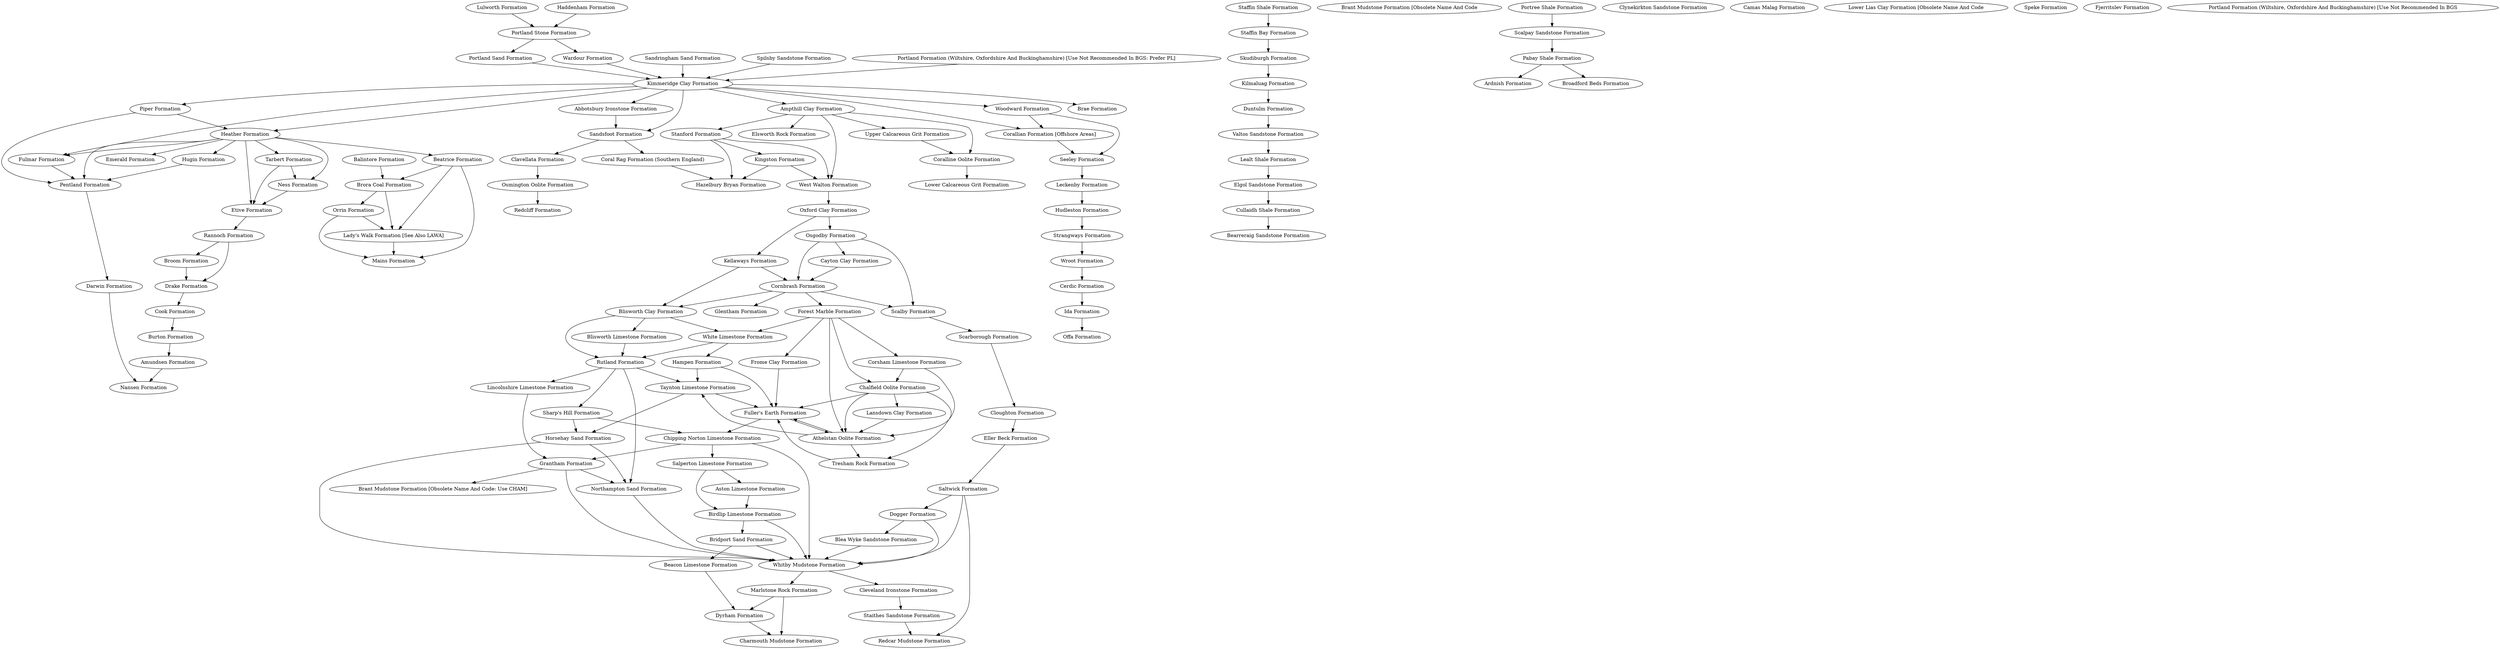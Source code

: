 strict digraph  {
"Rannoch Formation";
"Etive Formation";
"Broom Formation";
"Drake Formation";
"Ida Formation";
"Cerdic Formation";
"Offa Formation";
"Cleveland Ironstone Formation";
"Whitby Mudstone Formation";
"Staithes Sandstone Formation";
"Emerald Formation";
"Heather Formation";
"Stanford Formation";
"Ampthill Clay Formation";
"West Walton Formation";
"Kingston Formation";
"Balintore Formation";
"Brora Coal Formation";
"Beatrice Formation";
"Mains Formation";
"Seeley Formation";
"Woodward Formation";
"Leckenby Formation";
"Orrin Formation";
"Bridport Sand Formation";
"Beacon Limestone Formation";
"Hudleston Formation";
"Strangways Formation";
"Cullaidh Shale Formation";
"Elgol Sandstone Formation";
"Bearreraig Sandstone Formation";
"White Limestone Formation";
"Forest Marble Formation";
"Blisworth Clay Formation";
"Hampen Formation";
"Rutland Formation";
"Wardour Formation";
"Portland Stone Formation";
"Kimmeridge Clay Formation";
"Taynton Limestone Formation";
"Fuller's Earth Formation";
"Lulworth Formation";
"Portland Sand Formation";
"Elsworth Rock Formation";
"Staffin Bay Formation";
"Staffin Shale Formation";
"Skudiburgh Formation";
"Piper Formation";
"Pentland Formation";
"Darwin Formation";
"Nansen Formation";
"Athelstan Oolite Formation";
"Chalfield Oolite Formation";
"Blea Wyke Sandstone Formation";
"Dogger Formation";
"Blisworth Limestone Formation";
"Marlstone Rock Formation";
"Charmouth Mudstone Formation";
"Dyrham Formation";
"Corallian Formation [Offshore Areas]";
"Eller Beck Formation";
"Cloughton Formation";
"Saltwick Formation";
"Northampton Sand Formation";
"Horsehay Sand Formation";
"Grantham Formation";
"Upper Calcareous Grit Formation";
"Coralline Oolite Formation";
"Frome Clay Formation";
"Chipping Norton Limestone Formation";
"Salperton Limestone Formation";
"Birdlip Limestone Formation";
"Aston Limestone Formation";
"Redcliff Formation";
"Clavellata Formation";
"Sandsfoot Formation";
"Wroot Formation";
"Glentham Formation";
"Cornbrash Formation";
"Fulmar Formation";
"Ness Formation";
"Tarbert Formation";
"Sharp's Hill Formation";
"Cayton Clay Formation";
"Kellaways Formation";
"Scalby Formation";
"Osgodby Formation";
"Scarborough Formation";
"Brant Mudstone Formation [Obsolete Name And Code";
"Duntulm Formation";
"Kilmaluag Formation";
"Valtos Sandstone Formation";
"Lealt Shale Formation";
"Ardnish Formation";
"Pabay Shale Formation";
"Osmington Oolite Formation";
"Tresham Rock Formation";
"Clynekirkton Sandstone Formation";
"Camas Malag Formation";
"Corsham Limestone Formation";
"Hugin Formation";
"Sandringham Sand Formation";
"Spilsby Sandstone Formation";
"Lower Lias Clay Formation [Obsolete Name And Code";
"Scalpay Sandstone Formation";
"Cook Formation";
"Burton Formation";
"Redcar Mudstone Formation";
"Lansdown Clay Formation";
"Speke Formation";
"Fjerritslev Formation";
"Portland Formation (Wiltshire, Oxfordshire And Buckinghamshire) [Use Not Recommended In BGS";
"Portree Shale Formation";
"Abbotsbury Ironstone Formation";
"Oxford Clay Formation";
"Broadford Beds Formation";
"Hazelbury Bryan Formation";
"Coral Rag Formation (Southern England)";
"Lower Calcareous Grit Formation";
"Haddenham Formation";
"Brae Formation";
"Amundsen Formation";
"Lincolnshire Limestone Formation";
"Lady's Walk Formation [See Also LAWA]";
"Rannoch Formation" -> "Broom Formation";
"Rannoch Formation" -> "Drake Formation";
"Etive Formation" -> "Rannoch Formation";
"Broom Formation" -> "Drake Formation";
"Drake Formation" -> "Cook Formation";
"Ida Formation" -> "Offa Formation";
"Cerdic Formation" -> "Ida Formation";
"Cleveland Ironstone Formation" -> "Staithes Sandstone Formation";
"Whitby Mudstone Formation" -> "Cleveland Ironstone Formation";
"Whitby Mudstone Formation" -> "Marlstone Rock Formation";
"Staithes Sandstone Formation" -> "Redcar Mudstone Formation";
"Heather Formation" -> "Emerald Formation";
"Heather Formation" -> "Beatrice Formation";
"Heather Formation" -> "Fulmar Formation";
"Heather Formation" -> "Etive Formation";
"Heather Formation" -> "Pentland Formation";
"Heather Formation" -> "Hugin Formation";
"Heather Formation" -> "Tarbert Formation";
"Heather Formation" -> "Ness Formation";
"Stanford Formation" -> "West Walton Formation";
"Stanford Formation" -> "Kingston Formation";
"Stanford Formation" -> "Hazelbury Bryan Formation";
"Ampthill Clay Formation" -> "Stanford Formation";
"Ampthill Clay Formation" -> "West Walton Formation";
"Ampthill Clay Formation" -> "Elsworth Rock Formation";
"Ampthill Clay Formation" -> "Upper Calcareous Grit Formation";
"Ampthill Clay Formation" -> "Coralline Oolite Formation";
"West Walton Formation" -> "Oxford Clay Formation";
"Kingston Formation" -> "West Walton Formation";
"Kingston Formation" -> "Hazelbury Bryan Formation";
"Balintore Formation" -> "Brora Coal Formation";
"Brora Coal Formation" -> "Orrin Formation";
"Brora Coal Formation" -> "Lady's Walk Formation [See Also LAWA]";
"Beatrice Formation" -> "Mains Formation";
"Beatrice Formation" -> "Brora Coal Formation";
"Beatrice Formation" -> "Lady's Walk Formation [See Also LAWA]";
"Seeley Formation" -> "Leckenby Formation";
"Woodward Formation" -> "Seeley Formation";
"Woodward Formation" -> "Corallian Formation [Offshore Areas]";
"Leckenby Formation" -> "Hudleston Formation";
"Orrin Formation" -> "Mains Formation";
"Orrin Formation" -> "Lady's Walk Formation [See Also LAWA]";
"Bridport Sand Formation" -> "Beacon Limestone Formation";
"Bridport Sand Formation" -> "Whitby Mudstone Formation";
"Beacon Limestone Formation" -> "Dyrham Formation";
"Hudleston Formation" -> "Strangways Formation";
"Strangways Formation" -> "Wroot Formation";
"Cullaidh Shale Formation" -> "Bearreraig Sandstone Formation";
"Elgol Sandstone Formation" -> "Cullaidh Shale Formation";
"White Limestone Formation" -> "Hampen Formation";
"White Limestone Formation" -> "Rutland Formation";
"Forest Marble Formation" -> "White Limestone Formation";
"Forest Marble Formation" -> "Athelstan Oolite Formation";
"Forest Marble Formation" -> "Corsham Limestone Formation";
"Forest Marble Formation" -> "Chalfield Oolite Formation";
"Forest Marble Formation" -> "Frome Clay Formation";
"Blisworth Clay Formation" -> "White Limestone Formation";
"Blisworth Clay Formation" -> "Blisworth Limestone Formation";
"Blisworth Clay Formation" -> "Rutland Formation";
"Hampen Formation" -> "Taynton Limestone Formation";
"Hampen Formation" -> "Fuller's Earth Formation";
"Rutland Formation" -> "Taynton Limestone Formation";
"Rutland Formation" -> "Northampton Sand Formation";
"Rutland Formation" -> "Sharp's Hill Formation";
"Rutland Formation" -> "Lincolnshire Limestone Formation";
"Wardour Formation" -> "Kimmeridge Clay Formation";
"Portland Stone Formation" -> "Wardour Formation";
"Portland Stone Formation" -> "Portland Sand Formation";
"Kimmeridge Clay Formation" -> "Ampthill Clay Formation";
"Kimmeridge Clay Formation" -> "Piper Formation";
"Kimmeridge Clay Formation" -> "Corallian Formation [Offshore Areas]";
"Kimmeridge Clay Formation" -> "Fulmar Formation";
"Kimmeridge Clay Formation" -> "Sandsfoot Formation";
"Kimmeridge Clay Formation" -> "Woodward Formation";
"Kimmeridge Clay Formation" -> "Heather Formation";
"Kimmeridge Clay Formation" -> "Abbotsbury Ironstone Formation";
"Kimmeridge Clay Formation" -> "Brae Formation";
"Taynton Limestone Formation" -> "Fuller's Earth Formation";
"Taynton Limestone Formation" -> "Horsehay Sand Formation";
"Fuller's Earth Formation" -> "Athelstan Oolite Formation";
"Fuller's Earth Formation" -> "Chipping Norton Limestone Formation";
"Lulworth Formation" -> "Portland Stone Formation";
"Portland Sand Formation" -> "Kimmeridge Clay Formation";
"Staffin Bay Formation" -> "Skudiburgh Formation";
"Staffin Shale Formation" -> "Staffin Bay Formation";
"Skudiburgh Formation" -> "Kilmaluag Formation";
"Piper Formation" -> "Heather Formation";
"Piper Formation" -> "Pentland Formation";
"Pentland Formation" -> "Darwin Formation";
"Darwin Formation" -> "Nansen Formation";
"Athelstan Oolite Formation" -> "Taynton Limestone Formation";
"Athelstan Oolite Formation" -> "Fuller's Earth Formation";
"Athelstan Oolite Formation" -> "Tresham Rock Formation";
"Chalfield Oolite Formation" -> "Athelstan Oolite Formation";
"Chalfield Oolite Formation" -> "Fuller's Earth Formation";
"Chalfield Oolite Formation" -> "Tresham Rock Formation";
"Chalfield Oolite Formation" -> "Lansdown Clay Formation";
"Blea Wyke Sandstone Formation" -> "Whitby Mudstone Formation";
"Dogger Formation" -> "Blea Wyke Sandstone Formation";
"Dogger Formation" -> "Whitby Mudstone Formation";
"Blisworth Limestone Formation" -> "Rutland Formation";
"Marlstone Rock Formation" -> "Charmouth Mudstone Formation";
"Marlstone Rock Formation" -> "Dyrham Formation";
"Dyrham Formation" -> "Charmouth Mudstone Formation";
"Corallian Formation [Offshore Areas]" -> "Seeley Formation";
"Eller Beck Formation" -> "Saltwick Formation";
"Cloughton Formation" -> "Eller Beck Formation";
"Saltwick Formation" -> "Dogger Formation";
"Saltwick Formation" -> "Whitby Mudstone Formation";
"Saltwick Formation" -> "Redcar Mudstone Formation";
"Northampton Sand Formation" -> "Whitby Mudstone Formation";
"Horsehay Sand Formation" -> "Northampton Sand Formation";
"Horsehay Sand Formation" -> "Whitby Mudstone Formation";
"Grantham Formation" -> "Northampton Sand Formation";
"Grantham Formation" -> "Brant Mudstone Formation [Obsolete Name And Code: Use CHAM]";
"Grantham Formation" -> "Whitby Mudstone Formation";
"Upper Calcareous Grit Formation" -> "Coralline Oolite Formation";
"Coralline Oolite Formation" -> "Lower Calcareous Grit Formation";
"Frome Clay Formation" -> "Fuller's Earth Formation";
"Chipping Norton Limestone Formation" -> "Salperton Limestone Formation";
"Chipping Norton Limestone Formation" -> "Grantham Formation";
"Chipping Norton Limestone Formation" -> "Whitby Mudstone Formation";
"Salperton Limestone Formation" -> "Birdlip Limestone Formation";
"Salperton Limestone Formation" -> "Aston Limestone Formation";
"Birdlip Limestone Formation" -> "Whitby Mudstone Formation";
"Birdlip Limestone Formation" -> "Bridport Sand Formation";
"Aston Limestone Formation" -> "Birdlip Limestone Formation";
"Clavellata Formation" -> "Osmington Oolite Formation";
"Sandsfoot Formation" -> "Clavellata Formation";
"Sandsfoot Formation" -> "Coral Rag Formation (Southern England)";
"Wroot Formation" -> "Cerdic Formation";
"Cornbrash Formation" -> "Glentham Formation";
"Cornbrash Formation" -> "Scalby Formation";
"Cornbrash Formation" -> "Forest Marble Formation";
"Cornbrash Formation" -> "Blisworth Clay Formation";
"Fulmar Formation" -> "Pentland Formation";
"Ness Formation" -> "Etive Formation";
"Tarbert Formation" -> "Etive Formation";
"Tarbert Formation" -> "Ness Formation";
"Sharp's Hill Formation" -> "Chipping Norton Limestone Formation";
"Sharp's Hill Formation" -> "Horsehay Sand Formation";
"Cayton Clay Formation" -> "Cornbrash Formation";
"Kellaways Formation" -> "Cornbrash Formation";
"Kellaways Formation" -> "Blisworth Clay Formation";
"Scalby Formation" -> "Scarborough Formation";
"Osgodby Formation" -> "Scalby Formation";
"Osgodby Formation" -> "Cayton Clay Formation";
"Osgodby Formation" -> "Cornbrash Formation";
"Scarborough Formation" -> "Cloughton Formation";
"Duntulm Formation" -> "Valtos Sandstone Formation";
"Kilmaluag Formation" -> "Duntulm Formation";
"Valtos Sandstone Formation" -> "Lealt Shale Formation";
"Lealt Shale Formation" -> "Elgol Sandstone Formation";
"Pabay Shale Formation" -> "Ardnish Formation";
"Pabay Shale Formation" -> "Broadford Beds Formation";
"Osmington Oolite Formation" -> "Redcliff Formation";
"Tresham Rock Formation" -> "Fuller's Earth Formation";
"Corsham Limestone Formation" -> "Chalfield Oolite Formation";
"Corsham Limestone Formation" -> "Athelstan Oolite Formation";
"Hugin Formation" -> "Pentland Formation";
"Sandringham Sand Formation" -> "Kimmeridge Clay Formation";
"Spilsby Sandstone Formation" -> "Kimmeridge Clay Formation";
"Scalpay Sandstone Formation" -> "Pabay Shale Formation";
"Cook Formation" -> "Burton Formation";
"Burton Formation" -> "Amundsen Formation";
"Lansdown Clay Formation" -> "Athelstan Oolite Formation";
"Portland Formation (Wiltshire, Oxfordshire And Buckinghamshire) [Use Not Recommended In BGS: Prefer PL]" -> "Kimmeridge Clay Formation";
"Portree Shale Formation" -> "Scalpay Sandstone Formation";
"Abbotsbury Ironstone Formation" -> "Sandsfoot Formation";
"Oxford Clay Formation" -> "Kellaways Formation";
"Oxford Clay Formation" -> "Osgodby Formation";
"Coral Rag Formation (Southern England)" -> "Hazelbury Bryan Formation";
"Haddenham Formation" -> "Portland Stone Formation";
"Amundsen Formation" -> "Nansen Formation";
"Lincolnshire Limestone Formation" -> "Grantham Formation";
"Lady's Walk Formation [See Also LAWA]" -> "Mains Formation";
}
